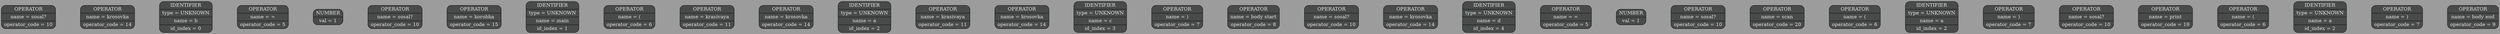 digraph G{
nodesep=1;
ranksep=0.5;
rankdir=HR;
node[style=filled, color="#0a0a0a", fillcolor="#494a4a",fontcolor="#e6e6e6", fontsize=14];
edge[color="#000000", fontsize=12, penwidth=1, fontcolor = "#49006a"];
bgcolor="#9c9c9c";
elem0x7ccb59000010[shape="Mrecord", label= "{OPERATOR | name = sosal? | operator_code = 10}"];
elem0x7ccb59000038[shape="Mrecord", label= "{OPERATOR | name = krosovka | operator_code = 14}"];
elem0x7ccb59000060[shape="Mrecord", label= "{IDENTIFIER | type = UNKNOWN | name = b | id_index = 0}"];
elem0x7ccb59000088[shape="Mrecord", label= "{OPERATOR | name = = | operator_code = 5}"];
elem0x7ccb590000b0[shape="Mrecord", label= "{NUMBER | val = 1}"];
elem0x7ccb590000d8[shape="Mrecord", label= "{OPERATOR | name = sosal? | operator_code = 10}"];
elem0x7ccb59000100[shape="Mrecord", label= "{OPERATOR | name = korobka | operator_code = 15}"];
elem0x7ccb59000128[shape="Mrecord", label= "{IDENTIFIER | type = UNKNOWN | name = main | id_index = 1}"];
elem0x7ccb59000150[shape="Mrecord", label= "{OPERATOR | name = ( | operator_code = 6}"];
elem0x7ccb59000178[shape="Mrecord", label= "{OPERATOR | name = krasivaya | operator_code = 11}"];
elem0x7ccb590001a0[shape="Mrecord", label= "{OPERATOR | name = krosovka | operator_code = 14}"];
elem0x7ccb590001c8[shape="Mrecord", label= "{IDENTIFIER | type = UNKNOWN | name = a | id_index = 2}"];
elem0x7ccb590001f0[shape="Mrecord", label= "{OPERATOR | name = krasivaya | operator_code = 11}"];
elem0x7ccb59000218[shape="Mrecord", label= "{OPERATOR | name = krosovka | operator_code = 14}"];
elem0x7ccb59000240[shape="Mrecord", label= "{IDENTIFIER | type = UNKNOWN | name = c | id_index = 3}"];
elem0x7ccb59000268[shape="Mrecord", label= "{OPERATOR | name = ) | operator_code = 7}"];
elem0x7ccb59000290[shape="Mrecord", label= "{OPERATOR | name = body start | operator_code = 8}"];
elem0x7ccb590002b8[shape="Mrecord", label= "{OPERATOR | name = sosal? | operator_code = 10}"];
elem0x7ccb590002e0[shape="Mrecord", label= "{OPERATOR | name = krosovka | operator_code = 14}"];
elem0x7ccb59000308[shape="Mrecord", label= "{IDENTIFIER | type = UNKNOWN | name = d | id_index = 4}"];
elem0x7ccb59000330[shape="Mrecord", label= "{OPERATOR | name = = | operator_code = 5}"];
elem0x7ccb59000358[shape="Mrecord", label= "{NUMBER | val = 1}"];
elem0x7ccb59000380[shape="Mrecord", label= "{OPERATOR | name = sosal? | operator_code = 10}"];
elem0x7ccb590003a8[shape="Mrecord", label= "{OPERATOR | name = scan | operator_code = 20}"];
elem0x7ccb590003d0[shape="Mrecord", label= "{OPERATOR | name = ( | operator_code = 6}"];
elem0x7ccb590003f8[shape="Mrecord", label= "{IDENTIFIER | type = UNKNOWN | name = a | id_index = 2}"];
elem0x7ccb59000420[shape="Mrecord", label= "{OPERATOR | name = ) | operator_code = 7}"];
elem0x7ccb59000448[shape="Mrecord", label= "{OPERATOR | name = sosal? | operator_code = 10}"];
elem0x7ccb59000470[shape="Mrecord", label= "{OPERATOR | name = print | operator_code = 19}"];
elem0x7ccb59000498[shape="Mrecord", label= "{OPERATOR | name = ( | operator_code = 6}"];
elem0x7ccb590004c0[shape="Mrecord", label= "{IDENTIFIER | type = UNKNOWN | name = a | id_index = 2}"];
elem0x7ccb590004e8[shape="Mrecord", label= "{OPERATOR | name = ) | operator_code = 7}"];
elem0x7ccb59000510[shape="Mrecord", label= "{OPERATOR | name = body end | operator_code = 9}"];
}
